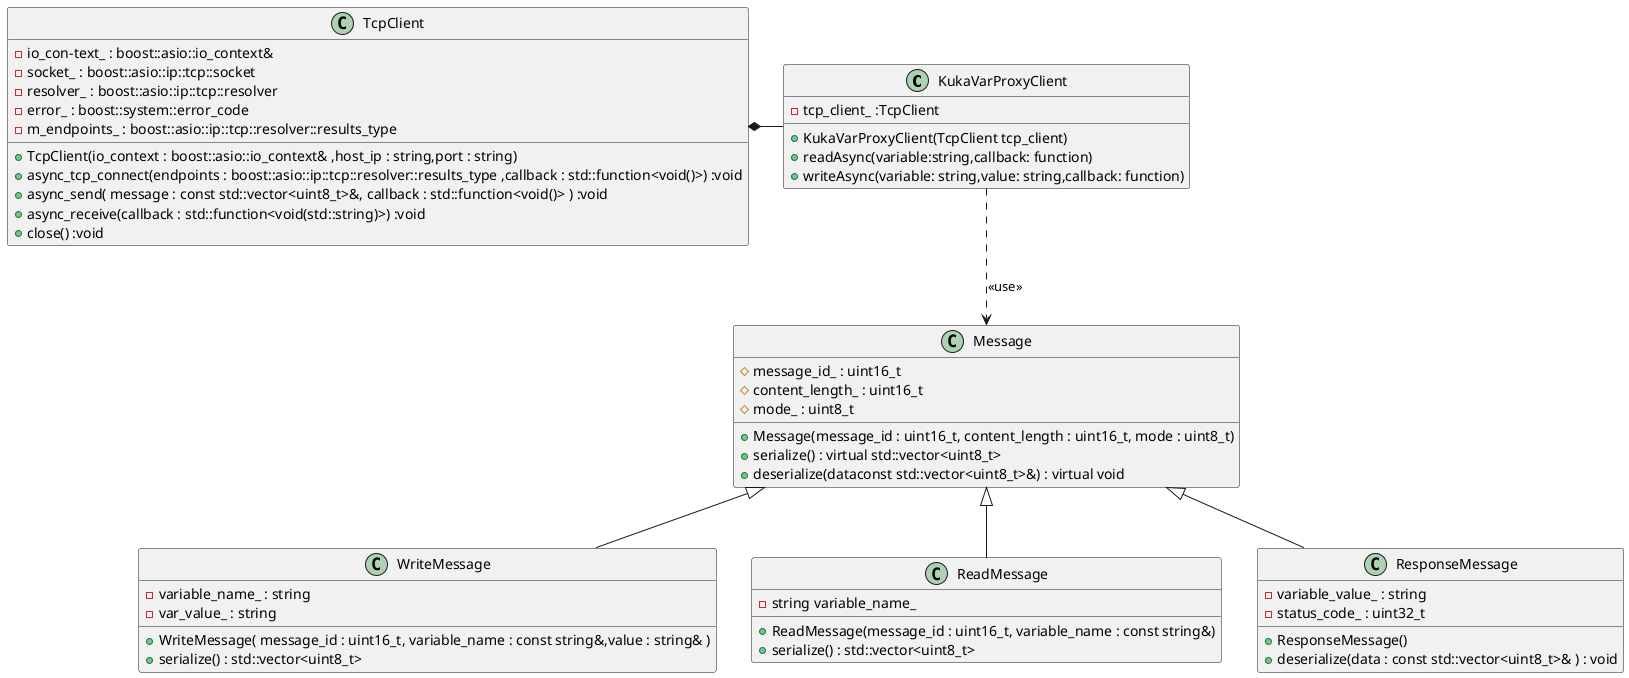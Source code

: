 @startuml "CppOpenShowVarClient_Classes"

top to bottom direction

class "KukaVarProxyClient" as C1 {
    - tcp_client_ :TcpClient
    + KukaVarProxyClient(TcpClient tcp_client)
    + readAsync(variable:string,callback: function)        
    +writeAsync(variable: string,value: string,callback: function)
}

class "TcpClient" as C2 {
    - io_con-text_ : boost::asio::io_context&
    - socket_ : boost::asio::ip::tcp::socket
    - resolver_ : boost::asio::ip::tcp::resolver
    - error_ : boost::system::error_code 
    -  m_endpoints_ : boost::asio::ip::tcp::resolver::results_type
    + TcpClient(io_context : boost::asio::io_context& ,host_ip : string,port : string)
    + async_tcp_connect(endpoints : boost::asio::ip::tcp::resolver::results_type ,callback : std::function<void()>) :void
    + async_send( message : const std::vector<uint8_t>&, callback : std::function<void()> ) :void
    + async_receive(callback : std::function<void(std::string)>) :void
    + close() :void
}

class "Message" as C3 {
    # message_id_ : uint16_t
    # content_length_ : uint16_t
    # mode_ : uint8_t
    + Message(message_id : uint16_t, content_length : uint16_t, mode : uint8_t)
    + serialize() : virtual std::vector<uint8_t>
    + deserialize(dataconst std::vector<uint8_t>&) : virtual void
}

class "WriteMessage" as C4 {
    - variable_name_ : string
    - var_value_ : string
    + WriteMessage( message_id : uint16_t, variable_name : const string&,value : string& )
    + serialize() : std::vector<uint8_t> 
}

class "ReadMessage" as C5 {
    - string variable_name_
    + ReadMessage(message_id : uint16_t, variable_name : const string&)
    + serialize() : std::vector<uint8_t> 
}

class "ResponseMessage" as C6 {
    - variable_value_ : string
    - status_code_ : uint32_t
    + ResponseMessage()
    + deserialize(data : const std::vector<uint8_t>& ) : void

}

C1 -left-* C2
C1 ..> C3 : <<use>>
C4 -up-|> C3
C5 -up-|> C3
C6 -up-|> C3

@enduml